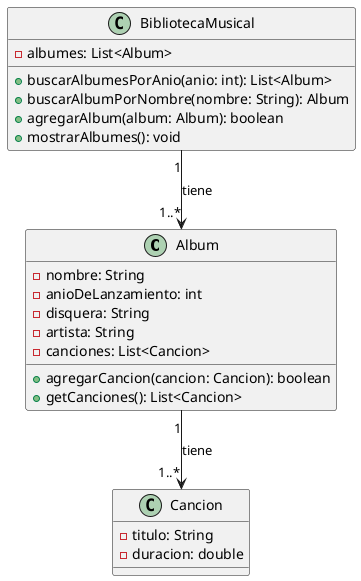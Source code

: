 @startuml

class Album {
  -nombre: String
  -anioDeLanzamiento: int
  -disquera: String
  -artista: String
  -canciones: List<Cancion>
  +agregarCancion(cancion: Cancion): boolean
  +getCanciones(): List<Cancion>
}

class Cancion {
  -titulo: String
  -duracion: double
}

class BibliotecaMusical {
  -albumes: List<Album>
  +buscarAlbumesPorAnio(anio: int): List<Album>
  +buscarAlbumPorNombre(nombre: String): Album
  +agregarAlbum(album: Album): boolean
  +mostrarAlbumes(): void
}

Album "1" --> "1..*" Cancion : tiene
BibliotecaMusical "1" --> "1..*" Album : tiene

@enduml